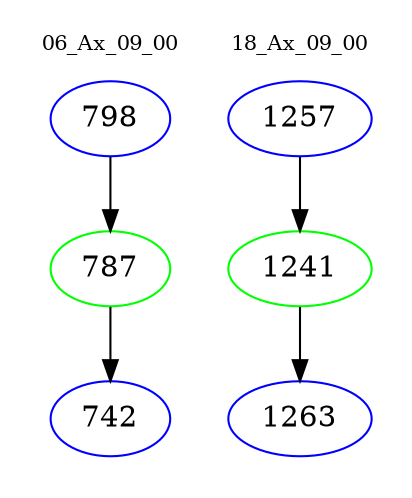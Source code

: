 digraph{
subgraph cluster_0 {
color = white
label = "06_Ax_09_00";
fontsize=10;
T0_798 [label="798", color="blue"]
T0_798 -> T0_787 [color="black"]
T0_787 [label="787", color="green"]
T0_787 -> T0_742 [color="black"]
T0_742 [label="742", color="blue"]
}
subgraph cluster_1 {
color = white
label = "18_Ax_09_00";
fontsize=10;
T1_1257 [label="1257", color="blue"]
T1_1257 -> T1_1241 [color="black"]
T1_1241 [label="1241", color="green"]
T1_1241 -> T1_1263 [color="black"]
T1_1263 [label="1263", color="blue"]
}
}
